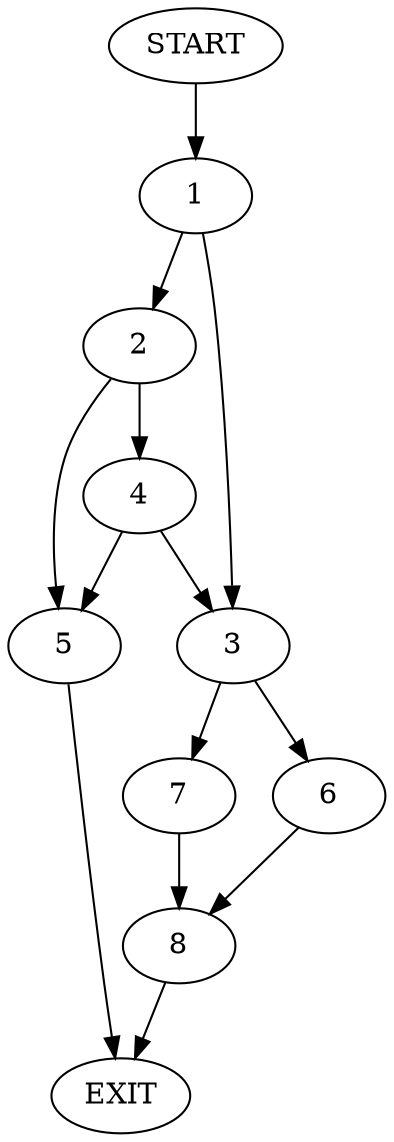 digraph {
0 [label="START"]
9 [label="EXIT"]
0 -> 1
1 -> 2
1 -> 3
2 -> 4
2 -> 5
3 -> 6
3 -> 7
5 -> 9
4 -> 5
4 -> 3
6 -> 8
7 -> 8
8 -> 9
}
